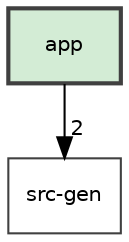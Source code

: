 digraph "/home/simaopedro/Desktop/SETR/SETR/Trab3/app"
{
 // LATEX_PDF_SIZE
  edge [fontname="Helvetica",fontsize="10",labelfontname="Helvetica",labelfontsize="10"];
  node [fontname="Helvetica",fontsize="10",shape=record];
  compound=true
  dir_d422163b96683743ed3963d4aac17747 [shape=box, label="app", style="filled,bold,", fillcolor="#d3ecd5", color="grey25", URL="dir_d422163b96683743ed3963d4aac17747.html"];
  dir_e6a870eb2e98227d7e06896f3f119908 [shape=box, label="src-gen", style="", fillcolor="#d3ecd5", color="grey25", URL="dir_e6a870eb2e98227d7e06896f3f119908.html"];
  dir_d422163b96683743ed3963d4aac17747->dir_e6a870eb2e98227d7e06896f3f119908 [headlabel="2", labeldistance=1.5 headhref="dir_000000_000002.html"];
}
